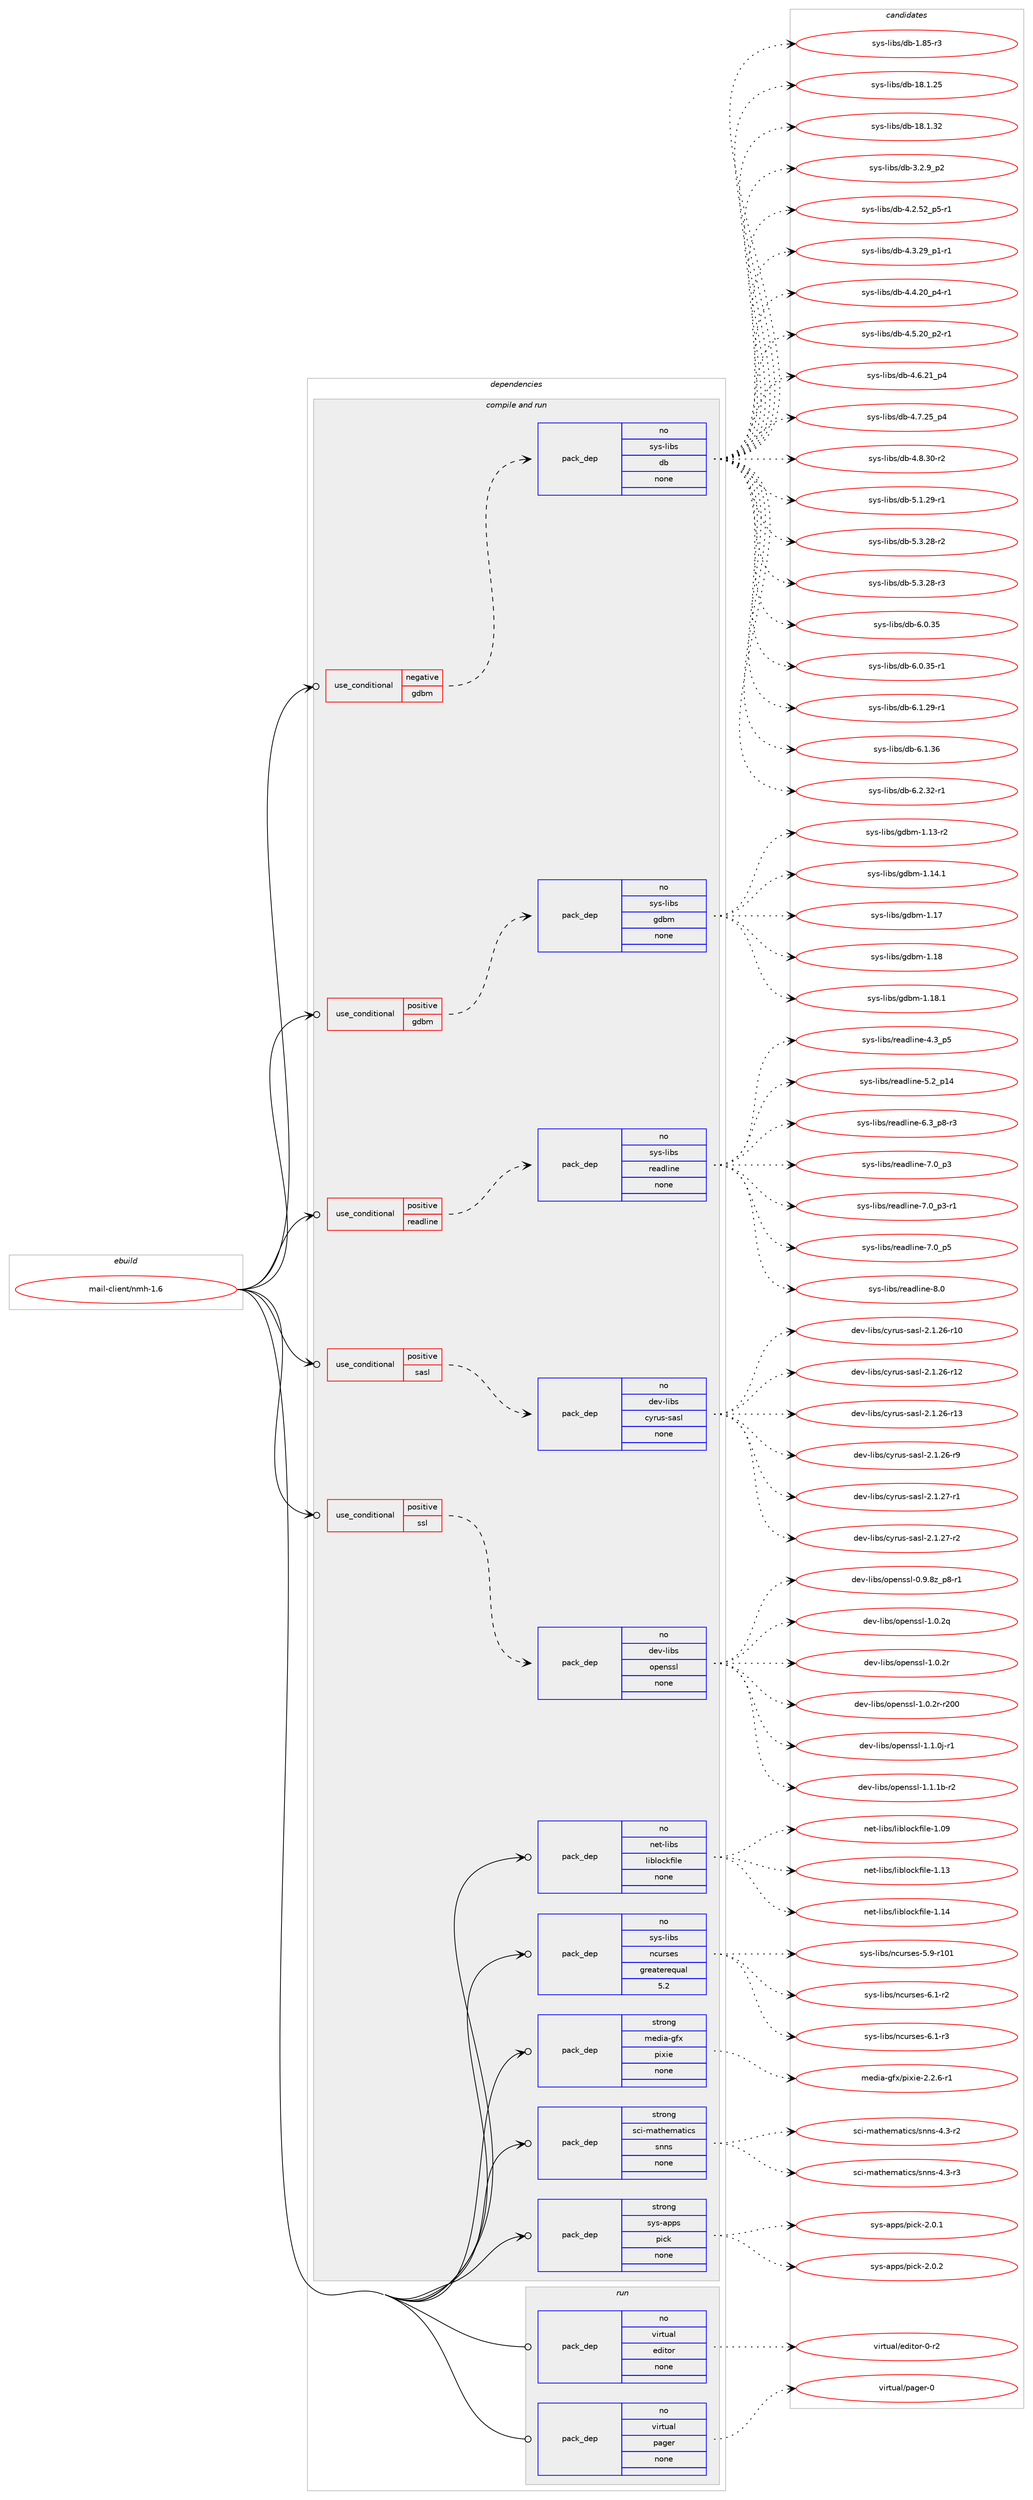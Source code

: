 digraph prolog {

# *************
# Graph options
# *************

newrank=true;
concentrate=true;
compound=true;
graph [rankdir=LR,fontname=Helvetica,fontsize=10,ranksep=1.5];#, ranksep=2.5, nodesep=0.2];
edge  [arrowhead=vee];
node  [fontname=Helvetica,fontsize=10];

# **********
# The ebuild
# **********

subgraph cluster_leftcol {
color=gray;
rank=same;
label=<<i>ebuild</i>>;
id [label="mail-client/nmh-1.6", color=red, width=4, href="../mail-client/nmh-1.6.svg"];
}

# ****************
# The dependencies
# ****************

subgraph cluster_midcol {
color=gray;
label=<<i>dependencies</i>>;
subgraph cluster_compile {
fillcolor="#eeeeee";
style=filled;
label=<<i>compile</i>>;
}
subgraph cluster_compileandrun {
fillcolor="#eeeeee";
style=filled;
label=<<i>compile and run</i>>;
subgraph cond430650 {
dependency1594465 [label=<<TABLE BORDER="0" CELLBORDER="1" CELLSPACING="0" CELLPADDING="4"><TR><TD ROWSPAN="3" CELLPADDING="10">use_conditional</TD></TR><TR><TD>negative</TD></TR><TR><TD>gdbm</TD></TR></TABLE>>, shape=none, color=red];
subgraph pack1138744 {
dependency1594466 [label=<<TABLE BORDER="0" CELLBORDER="1" CELLSPACING="0" CELLPADDING="4" WIDTH="220"><TR><TD ROWSPAN="6" CELLPADDING="30">pack_dep</TD></TR><TR><TD WIDTH="110">no</TD></TR><TR><TD>sys-libs</TD></TR><TR><TD>db</TD></TR><TR><TD>none</TD></TR><TR><TD></TD></TR></TABLE>>, shape=none, color=blue];
}
dependency1594465:e -> dependency1594466:w [weight=20,style="dashed",arrowhead="vee"];
}
id:e -> dependency1594465:w [weight=20,style="solid",arrowhead="odotvee"];
subgraph cond430651 {
dependency1594467 [label=<<TABLE BORDER="0" CELLBORDER="1" CELLSPACING="0" CELLPADDING="4"><TR><TD ROWSPAN="3" CELLPADDING="10">use_conditional</TD></TR><TR><TD>positive</TD></TR><TR><TD>gdbm</TD></TR></TABLE>>, shape=none, color=red];
subgraph pack1138745 {
dependency1594468 [label=<<TABLE BORDER="0" CELLBORDER="1" CELLSPACING="0" CELLPADDING="4" WIDTH="220"><TR><TD ROWSPAN="6" CELLPADDING="30">pack_dep</TD></TR><TR><TD WIDTH="110">no</TD></TR><TR><TD>sys-libs</TD></TR><TR><TD>gdbm</TD></TR><TR><TD>none</TD></TR><TR><TD></TD></TR></TABLE>>, shape=none, color=blue];
}
dependency1594467:e -> dependency1594468:w [weight=20,style="dashed",arrowhead="vee"];
}
id:e -> dependency1594467:w [weight=20,style="solid",arrowhead="odotvee"];
subgraph cond430652 {
dependency1594469 [label=<<TABLE BORDER="0" CELLBORDER="1" CELLSPACING="0" CELLPADDING="4"><TR><TD ROWSPAN="3" CELLPADDING="10">use_conditional</TD></TR><TR><TD>positive</TD></TR><TR><TD>readline</TD></TR></TABLE>>, shape=none, color=red];
subgraph pack1138746 {
dependency1594470 [label=<<TABLE BORDER="0" CELLBORDER="1" CELLSPACING="0" CELLPADDING="4" WIDTH="220"><TR><TD ROWSPAN="6" CELLPADDING="30">pack_dep</TD></TR><TR><TD WIDTH="110">no</TD></TR><TR><TD>sys-libs</TD></TR><TR><TD>readline</TD></TR><TR><TD>none</TD></TR><TR><TD></TD></TR></TABLE>>, shape=none, color=blue];
}
dependency1594469:e -> dependency1594470:w [weight=20,style="dashed",arrowhead="vee"];
}
id:e -> dependency1594469:w [weight=20,style="solid",arrowhead="odotvee"];
subgraph cond430653 {
dependency1594471 [label=<<TABLE BORDER="0" CELLBORDER="1" CELLSPACING="0" CELLPADDING="4"><TR><TD ROWSPAN="3" CELLPADDING="10">use_conditional</TD></TR><TR><TD>positive</TD></TR><TR><TD>sasl</TD></TR></TABLE>>, shape=none, color=red];
subgraph pack1138747 {
dependency1594472 [label=<<TABLE BORDER="0" CELLBORDER="1" CELLSPACING="0" CELLPADDING="4" WIDTH="220"><TR><TD ROWSPAN="6" CELLPADDING="30">pack_dep</TD></TR><TR><TD WIDTH="110">no</TD></TR><TR><TD>dev-libs</TD></TR><TR><TD>cyrus-sasl</TD></TR><TR><TD>none</TD></TR><TR><TD></TD></TR></TABLE>>, shape=none, color=blue];
}
dependency1594471:e -> dependency1594472:w [weight=20,style="dashed",arrowhead="vee"];
}
id:e -> dependency1594471:w [weight=20,style="solid",arrowhead="odotvee"];
subgraph cond430654 {
dependency1594473 [label=<<TABLE BORDER="0" CELLBORDER="1" CELLSPACING="0" CELLPADDING="4"><TR><TD ROWSPAN="3" CELLPADDING="10">use_conditional</TD></TR><TR><TD>positive</TD></TR><TR><TD>ssl</TD></TR></TABLE>>, shape=none, color=red];
subgraph pack1138748 {
dependency1594474 [label=<<TABLE BORDER="0" CELLBORDER="1" CELLSPACING="0" CELLPADDING="4" WIDTH="220"><TR><TD ROWSPAN="6" CELLPADDING="30">pack_dep</TD></TR><TR><TD WIDTH="110">no</TD></TR><TR><TD>dev-libs</TD></TR><TR><TD>openssl</TD></TR><TR><TD>none</TD></TR><TR><TD></TD></TR></TABLE>>, shape=none, color=blue];
}
dependency1594473:e -> dependency1594474:w [weight=20,style="dashed",arrowhead="vee"];
}
id:e -> dependency1594473:w [weight=20,style="solid",arrowhead="odotvee"];
subgraph pack1138749 {
dependency1594475 [label=<<TABLE BORDER="0" CELLBORDER="1" CELLSPACING="0" CELLPADDING="4" WIDTH="220"><TR><TD ROWSPAN="6" CELLPADDING="30">pack_dep</TD></TR><TR><TD WIDTH="110">no</TD></TR><TR><TD>net-libs</TD></TR><TR><TD>liblockfile</TD></TR><TR><TD>none</TD></TR><TR><TD></TD></TR></TABLE>>, shape=none, color=blue];
}
id:e -> dependency1594475:w [weight=20,style="solid",arrowhead="odotvee"];
subgraph pack1138750 {
dependency1594476 [label=<<TABLE BORDER="0" CELLBORDER="1" CELLSPACING="0" CELLPADDING="4" WIDTH="220"><TR><TD ROWSPAN="6" CELLPADDING="30">pack_dep</TD></TR><TR><TD WIDTH="110">no</TD></TR><TR><TD>sys-libs</TD></TR><TR><TD>ncurses</TD></TR><TR><TD>greaterequal</TD></TR><TR><TD>5.2</TD></TR></TABLE>>, shape=none, color=blue];
}
id:e -> dependency1594476:w [weight=20,style="solid",arrowhead="odotvee"];
subgraph pack1138751 {
dependency1594477 [label=<<TABLE BORDER="0" CELLBORDER="1" CELLSPACING="0" CELLPADDING="4" WIDTH="220"><TR><TD ROWSPAN="6" CELLPADDING="30">pack_dep</TD></TR><TR><TD WIDTH="110">strong</TD></TR><TR><TD>media-gfx</TD></TR><TR><TD>pixie</TD></TR><TR><TD>none</TD></TR><TR><TD></TD></TR></TABLE>>, shape=none, color=blue];
}
id:e -> dependency1594477:w [weight=20,style="solid",arrowhead="odotvee"];
subgraph pack1138752 {
dependency1594478 [label=<<TABLE BORDER="0" CELLBORDER="1" CELLSPACING="0" CELLPADDING="4" WIDTH="220"><TR><TD ROWSPAN="6" CELLPADDING="30">pack_dep</TD></TR><TR><TD WIDTH="110">strong</TD></TR><TR><TD>sci-mathematics</TD></TR><TR><TD>snns</TD></TR><TR><TD>none</TD></TR><TR><TD></TD></TR></TABLE>>, shape=none, color=blue];
}
id:e -> dependency1594478:w [weight=20,style="solid",arrowhead="odotvee"];
subgraph pack1138753 {
dependency1594479 [label=<<TABLE BORDER="0" CELLBORDER="1" CELLSPACING="0" CELLPADDING="4" WIDTH="220"><TR><TD ROWSPAN="6" CELLPADDING="30">pack_dep</TD></TR><TR><TD WIDTH="110">strong</TD></TR><TR><TD>sys-apps</TD></TR><TR><TD>pick</TD></TR><TR><TD>none</TD></TR><TR><TD></TD></TR></TABLE>>, shape=none, color=blue];
}
id:e -> dependency1594479:w [weight=20,style="solid",arrowhead="odotvee"];
}
subgraph cluster_run {
fillcolor="#eeeeee";
style=filled;
label=<<i>run</i>>;
subgraph pack1138754 {
dependency1594480 [label=<<TABLE BORDER="0" CELLBORDER="1" CELLSPACING="0" CELLPADDING="4" WIDTH="220"><TR><TD ROWSPAN="6" CELLPADDING="30">pack_dep</TD></TR><TR><TD WIDTH="110">no</TD></TR><TR><TD>virtual</TD></TR><TR><TD>editor</TD></TR><TR><TD>none</TD></TR><TR><TD></TD></TR></TABLE>>, shape=none, color=blue];
}
id:e -> dependency1594480:w [weight=20,style="solid",arrowhead="odot"];
subgraph pack1138755 {
dependency1594481 [label=<<TABLE BORDER="0" CELLBORDER="1" CELLSPACING="0" CELLPADDING="4" WIDTH="220"><TR><TD ROWSPAN="6" CELLPADDING="30">pack_dep</TD></TR><TR><TD WIDTH="110">no</TD></TR><TR><TD>virtual</TD></TR><TR><TD>pager</TD></TR><TR><TD>none</TD></TR><TR><TD></TD></TR></TABLE>>, shape=none, color=blue];
}
id:e -> dependency1594481:w [weight=20,style="solid",arrowhead="odot"];
}
}

# **************
# The candidates
# **************

subgraph cluster_choices {
rank=same;
color=gray;
label=<<i>candidates</i>>;

subgraph choice1138744 {
color=black;
nodesep=1;
choice1151211154510810598115471009845494656534511451 [label="sys-libs/db-1.85-r3", color=red, width=4,href="../sys-libs/db-1.85-r3.svg"];
choice115121115451081059811547100984549564649465053 [label="sys-libs/db-18.1.25", color=red, width=4,href="../sys-libs/db-18.1.25.svg"];
choice115121115451081059811547100984549564649465150 [label="sys-libs/db-18.1.32", color=red, width=4,href="../sys-libs/db-18.1.32.svg"];
choice115121115451081059811547100984551465046579511250 [label="sys-libs/db-3.2.9_p2", color=red, width=4,href="../sys-libs/db-3.2.9_p2.svg"];
choice115121115451081059811547100984552465046535095112534511449 [label="sys-libs/db-4.2.52_p5-r1", color=red, width=4,href="../sys-libs/db-4.2.52_p5-r1.svg"];
choice115121115451081059811547100984552465146505795112494511449 [label="sys-libs/db-4.3.29_p1-r1", color=red, width=4,href="../sys-libs/db-4.3.29_p1-r1.svg"];
choice115121115451081059811547100984552465246504895112524511449 [label="sys-libs/db-4.4.20_p4-r1", color=red, width=4,href="../sys-libs/db-4.4.20_p4-r1.svg"];
choice115121115451081059811547100984552465346504895112504511449 [label="sys-libs/db-4.5.20_p2-r1", color=red, width=4,href="../sys-libs/db-4.5.20_p2-r1.svg"];
choice11512111545108105981154710098455246544650499511252 [label="sys-libs/db-4.6.21_p4", color=red, width=4,href="../sys-libs/db-4.6.21_p4.svg"];
choice11512111545108105981154710098455246554650539511252 [label="sys-libs/db-4.7.25_p4", color=red, width=4,href="../sys-libs/db-4.7.25_p4.svg"];
choice11512111545108105981154710098455246564651484511450 [label="sys-libs/db-4.8.30-r2", color=red, width=4,href="../sys-libs/db-4.8.30-r2.svg"];
choice11512111545108105981154710098455346494650574511449 [label="sys-libs/db-5.1.29-r1", color=red, width=4,href="../sys-libs/db-5.1.29-r1.svg"];
choice11512111545108105981154710098455346514650564511450 [label="sys-libs/db-5.3.28-r2", color=red, width=4,href="../sys-libs/db-5.3.28-r2.svg"];
choice11512111545108105981154710098455346514650564511451 [label="sys-libs/db-5.3.28-r3", color=red, width=4,href="../sys-libs/db-5.3.28-r3.svg"];
choice1151211154510810598115471009845544648465153 [label="sys-libs/db-6.0.35", color=red, width=4,href="../sys-libs/db-6.0.35.svg"];
choice11512111545108105981154710098455446484651534511449 [label="sys-libs/db-6.0.35-r1", color=red, width=4,href="../sys-libs/db-6.0.35-r1.svg"];
choice11512111545108105981154710098455446494650574511449 [label="sys-libs/db-6.1.29-r1", color=red, width=4,href="../sys-libs/db-6.1.29-r1.svg"];
choice1151211154510810598115471009845544649465154 [label="sys-libs/db-6.1.36", color=red, width=4,href="../sys-libs/db-6.1.36.svg"];
choice11512111545108105981154710098455446504651504511449 [label="sys-libs/db-6.2.32-r1", color=red, width=4,href="../sys-libs/db-6.2.32-r1.svg"];
dependency1594466:e -> choice1151211154510810598115471009845494656534511451:w [style=dotted,weight="100"];
dependency1594466:e -> choice115121115451081059811547100984549564649465053:w [style=dotted,weight="100"];
dependency1594466:e -> choice115121115451081059811547100984549564649465150:w [style=dotted,weight="100"];
dependency1594466:e -> choice115121115451081059811547100984551465046579511250:w [style=dotted,weight="100"];
dependency1594466:e -> choice115121115451081059811547100984552465046535095112534511449:w [style=dotted,weight="100"];
dependency1594466:e -> choice115121115451081059811547100984552465146505795112494511449:w [style=dotted,weight="100"];
dependency1594466:e -> choice115121115451081059811547100984552465246504895112524511449:w [style=dotted,weight="100"];
dependency1594466:e -> choice115121115451081059811547100984552465346504895112504511449:w [style=dotted,weight="100"];
dependency1594466:e -> choice11512111545108105981154710098455246544650499511252:w [style=dotted,weight="100"];
dependency1594466:e -> choice11512111545108105981154710098455246554650539511252:w [style=dotted,weight="100"];
dependency1594466:e -> choice11512111545108105981154710098455246564651484511450:w [style=dotted,weight="100"];
dependency1594466:e -> choice11512111545108105981154710098455346494650574511449:w [style=dotted,weight="100"];
dependency1594466:e -> choice11512111545108105981154710098455346514650564511450:w [style=dotted,weight="100"];
dependency1594466:e -> choice11512111545108105981154710098455346514650564511451:w [style=dotted,weight="100"];
dependency1594466:e -> choice1151211154510810598115471009845544648465153:w [style=dotted,weight="100"];
dependency1594466:e -> choice11512111545108105981154710098455446484651534511449:w [style=dotted,weight="100"];
dependency1594466:e -> choice11512111545108105981154710098455446494650574511449:w [style=dotted,weight="100"];
dependency1594466:e -> choice1151211154510810598115471009845544649465154:w [style=dotted,weight="100"];
dependency1594466:e -> choice11512111545108105981154710098455446504651504511449:w [style=dotted,weight="100"];
}
subgraph choice1138745 {
color=black;
nodesep=1;
choice1151211154510810598115471031009810945494649514511450 [label="sys-libs/gdbm-1.13-r2", color=red, width=4,href="../sys-libs/gdbm-1.13-r2.svg"];
choice1151211154510810598115471031009810945494649524649 [label="sys-libs/gdbm-1.14.1", color=red, width=4,href="../sys-libs/gdbm-1.14.1.svg"];
choice115121115451081059811547103100981094549464955 [label="sys-libs/gdbm-1.17", color=red, width=4,href="../sys-libs/gdbm-1.17.svg"];
choice115121115451081059811547103100981094549464956 [label="sys-libs/gdbm-1.18", color=red, width=4,href="../sys-libs/gdbm-1.18.svg"];
choice1151211154510810598115471031009810945494649564649 [label="sys-libs/gdbm-1.18.1", color=red, width=4,href="../sys-libs/gdbm-1.18.1.svg"];
dependency1594468:e -> choice1151211154510810598115471031009810945494649514511450:w [style=dotted,weight="100"];
dependency1594468:e -> choice1151211154510810598115471031009810945494649524649:w [style=dotted,weight="100"];
dependency1594468:e -> choice115121115451081059811547103100981094549464955:w [style=dotted,weight="100"];
dependency1594468:e -> choice115121115451081059811547103100981094549464956:w [style=dotted,weight="100"];
dependency1594468:e -> choice1151211154510810598115471031009810945494649564649:w [style=dotted,weight="100"];
}
subgraph choice1138746 {
color=black;
nodesep=1;
choice11512111545108105981154711410197100108105110101455246519511253 [label="sys-libs/readline-4.3_p5", color=red, width=4,href="../sys-libs/readline-4.3_p5.svg"];
choice1151211154510810598115471141019710010810511010145534650951124952 [label="sys-libs/readline-5.2_p14", color=red, width=4,href="../sys-libs/readline-5.2_p14.svg"];
choice115121115451081059811547114101971001081051101014554465195112564511451 [label="sys-libs/readline-6.3_p8-r3", color=red, width=4,href="../sys-libs/readline-6.3_p8-r3.svg"];
choice11512111545108105981154711410197100108105110101455546489511251 [label="sys-libs/readline-7.0_p3", color=red, width=4,href="../sys-libs/readline-7.0_p3.svg"];
choice115121115451081059811547114101971001081051101014555464895112514511449 [label="sys-libs/readline-7.0_p3-r1", color=red, width=4,href="../sys-libs/readline-7.0_p3-r1.svg"];
choice11512111545108105981154711410197100108105110101455546489511253 [label="sys-libs/readline-7.0_p5", color=red, width=4,href="../sys-libs/readline-7.0_p5.svg"];
choice1151211154510810598115471141019710010810511010145564648 [label="sys-libs/readline-8.0", color=red, width=4,href="../sys-libs/readline-8.0.svg"];
dependency1594470:e -> choice11512111545108105981154711410197100108105110101455246519511253:w [style=dotted,weight="100"];
dependency1594470:e -> choice1151211154510810598115471141019710010810511010145534650951124952:w [style=dotted,weight="100"];
dependency1594470:e -> choice115121115451081059811547114101971001081051101014554465195112564511451:w [style=dotted,weight="100"];
dependency1594470:e -> choice11512111545108105981154711410197100108105110101455546489511251:w [style=dotted,weight="100"];
dependency1594470:e -> choice115121115451081059811547114101971001081051101014555464895112514511449:w [style=dotted,weight="100"];
dependency1594470:e -> choice11512111545108105981154711410197100108105110101455546489511253:w [style=dotted,weight="100"];
dependency1594470:e -> choice1151211154510810598115471141019710010810511010145564648:w [style=dotted,weight="100"];
}
subgraph choice1138747 {
color=black;
nodesep=1;
choice10010111845108105981154799121114117115451159711510845504649465054451144948 [label="dev-libs/cyrus-sasl-2.1.26-r10", color=red, width=4,href="../dev-libs/cyrus-sasl-2.1.26-r10.svg"];
choice10010111845108105981154799121114117115451159711510845504649465054451144950 [label="dev-libs/cyrus-sasl-2.1.26-r12", color=red, width=4,href="../dev-libs/cyrus-sasl-2.1.26-r12.svg"];
choice10010111845108105981154799121114117115451159711510845504649465054451144951 [label="dev-libs/cyrus-sasl-2.1.26-r13", color=red, width=4,href="../dev-libs/cyrus-sasl-2.1.26-r13.svg"];
choice100101118451081059811547991211141171154511597115108455046494650544511457 [label="dev-libs/cyrus-sasl-2.1.26-r9", color=red, width=4,href="../dev-libs/cyrus-sasl-2.1.26-r9.svg"];
choice100101118451081059811547991211141171154511597115108455046494650554511449 [label="dev-libs/cyrus-sasl-2.1.27-r1", color=red, width=4,href="../dev-libs/cyrus-sasl-2.1.27-r1.svg"];
choice100101118451081059811547991211141171154511597115108455046494650554511450 [label="dev-libs/cyrus-sasl-2.1.27-r2", color=red, width=4,href="../dev-libs/cyrus-sasl-2.1.27-r2.svg"];
dependency1594472:e -> choice10010111845108105981154799121114117115451159711510845504649465054451144948:w [style=dotted,weight="100"];
dependency1594472:e -> choice10010111845108105981154799121114117115451159711510845504649465054451144950:w [style=dotted,weight="100"];
dependency1594472:e -> choice10010111845108105981154799121114117115451159711510845504649465054451144951:w [style=dotted,weight="100"];
dependency1594472:e -> choice100101118451081059811547991211141171154511597115108455046494650544511457:w [style=dotted,weight="100"];
dependency1594472:e -> choice100101118451081059811547991211141171154511597115108455046494650554511449:w [style=dotted,weight="100"];
dependency1594472:e -> choice100101118451081059811547991211141171154511597115108455046494650554511450:w [style=dotted,weight="100"];
}
subgraph choice1138748 {
color=black;
nodesep=1;
choice10010111845108105981154711111210111011511510845484657465612295112564511449 [label="dev-libs/openssl-0.9.8z_p8-r1", color=red, width=4,href="../dev-libs/openssl-0.9.8z_p8-r1.svg"];
choice100101118451081059811547111112101110115115108454946484650113 [label="dev-libs/openssl-1.0.2q", color=red, width=4,href="../dev-libs/openssl-1.0.2q.svg"];
choice100101118451081059811547111112101110115115108454946484650114 [label="dev-libs/openssl-1.0.2r", color=red, width=4,href="../dev-libs/openssl-1.0.2r.svg"];
choice10010111845108105981154711111210111011511510845494648465011445114504848 [label="dev-libs/openssl-1.0.2r-r200", color=red, width=4,href="../dev-libs/openssl-1.0.2r-r200.svg"];
choice1001011184510810598115471111121011101151151084549464946481064511449 [label="dev-libs/openssl-1.1.0j-r1", color=red, width=4,href="../dev-libs/openssl-1.1.0j-r1.svg"];
choice100101118451081059811547111112101110115115108454946494649984511450 [label="dev-libs/openssl-1.1.1b-r2", color=red, width=4,href="../dev-libs/openssl-1.1.1b-r2.svg"];
dependency1594474:e -> choice10010111845108105981154711111210111011511510845484657465612295112564511449:w [style=dotted,weight="100"];
dependency1594474:e -> choice100101118451081059811547111112101110115115108454946484650113:w [style=dotted,weight="100"];
dependency1594474:e -> choice100101118451081059811547111112101110115115108454946484650114:w [style=dotted,weight="100"];
dependency1594474:e -> choice10010111845108105981154711111210111011511510845494648465011445114504848:w [style=dotted,weight="100"];
dependency1594474:e -> choice1001011184510810598115471111121011101151151084549464946481064511449:w [style=dotted,weight="100"];
dependency1594474:e -> choice100101118451081059811547111112101110115115108454946494649984511450:w [style=dotted,weight="100"];
}
subgraph choice1138749 {
color=black;
nodesep=1;
choice11010111645108105981154710810598108111991071021051081014549464857 [label="net-libs/liblockfile-1.09", color=red, width=4,href="../net-libs/liblockfile-1.09.svg"];
choice11010111645108105981154710810598108111991071021051081014549464951 [label="net-libs/liblockfile-1.13", color=red, width=4,href="../net-libs/liblockfile-1.13.svg"];
choice11010111645108105981154710810598108111991071021051081014549464952 [label="net-libs/liblockfile-1.14", color=red, width=4,href="../net-libs/liblockfile-1.14.svg"];
dependency1594475:e -> choice11010111645108105981154710810598108111991071021051081014549464857:w [style=dotted,weight="100"];
dependency1594475:e -> choice11010111645108105981154710810598108111991071021051081014549464951:w [style=dotted,weight="100"];
dependency1594475:e -> choice11010111645108105981154710810598108111991071021051081014549464952:w [style=dotted,weight="100"];
}
subgraph choice1138750 {
color=black;
nodesep=1;
choice115121115451081059811547110991171141151011154553465745114494849 [label="sys-libs/ncurses-5.9-r101", color=red, width=4,href="../sys-libs/ncurses-5.9-r101.svg"];
choice11512111545108105981154711099117114115101115455446494511450 [label="sys-libs/ncurses-6.1-r2", color=red, width=4,href="../sys-libs/ncurses-6.1-r2.svg"];
choice11512111545108105981154711099117114115101115455446494511451 [label="sys-libs/ncurses-6.1-r3", color=red, width=4,href="../sys-libs/ncurses-6.1-r3.svg"];
dependency1594476:e -> choice115121115451081059811547110991171141151011154553465745114494849:w [style=dotted,weight="100"];
dependency1594476:e -> choice11512111545108105981154711099117114115101115455446494511450:w [style=dotted,weight="100"];
dependency1594476:e -> choice11512111545108105981154711099117114115101115455446494511451:w [style=dotted,weight="100"];
}
subgraph choice1138751 {
color=black;
nodesep=1;
choice1091011001059745103102120471121051201051014550465046544511449 [label="media-gfx/pixie-2.2.6-r1", color=red, width=4,href="../media-gfx/pixie-2.2.6-r1.svg"];
dependency1594477:e -> choice1091011001059745103102120471121051201051014550465046544511449:w [style=dotted,weight="100"];
}
subgraph choice1138752 {
color=black;
nodesep=1;
choice115991054510997116104101109971161059911547115110110115455246514511450 [label="sci-mathematics/snns-4.3-r2", color=red, width=4,href="../sci-mathematics/snns-4.3-r2.svg"];
choice115991054510997116104101109971161059911547115110110115455246514511451 [label="sci-mathematics/snns-4.3-r3", color=red, width=4,href="../sci-mathematics/snns-4.3-r3.svg"];
dependency1594478:e -> choice115991054510997116104101109971161059911547115110110115455246514511450:w [style=dotted,weight="100"];
dependency1594478:e -> choice115991054510997116104101109971161059911547115110110115455246514511451:w [style=dotted,weight="100"];
}
subgraph choice1138753 {
color=black;
nodesep=1;
choice11512111545971121121154711210599107455046484649 [label="sys-apps/pick-2.0.1", color=red, width=4,href="../sys-apps/pick-2.0.1.svg"];
choice11512111545971121121154711210599107455046484650 [label="sys-apps/pick-2.0.2", color=red, width=4,href="../sys-apps/pick-2.0.2.svg"];
dependency1594479:e -> choice11512111545971121121154711210599107455046484649:w [style=dotted,weight="100"];
dependency1594479:e -> choice11512111545971121121154711210599107455046484650:w [style=dotted,weight="100"];
}
subgraph choice1138754 {
color=black;
nodesep=1;
choice118105114116117971084710110010511611111445484511450 [label="virtual/editor-0-r2", color=red, width=4,href="../virtual/editor-0-r2.svg"];
dependency1594480:e -> choice118105114116117971084710110010511611111445484511450:w [style=dotted,weight="100"];
}
subgraph choice1138755 {
color=black;
nodesep=1;
choice1181051141161179710847112971031011144548 [label="virtual/pager-0", color=red, width=4,href="../virtual/pager-0.svg"];
dependency1594481:e -> choice1181051141161179710847112971031011144548:w [style=dotted,weight="100"];
}
}

}
